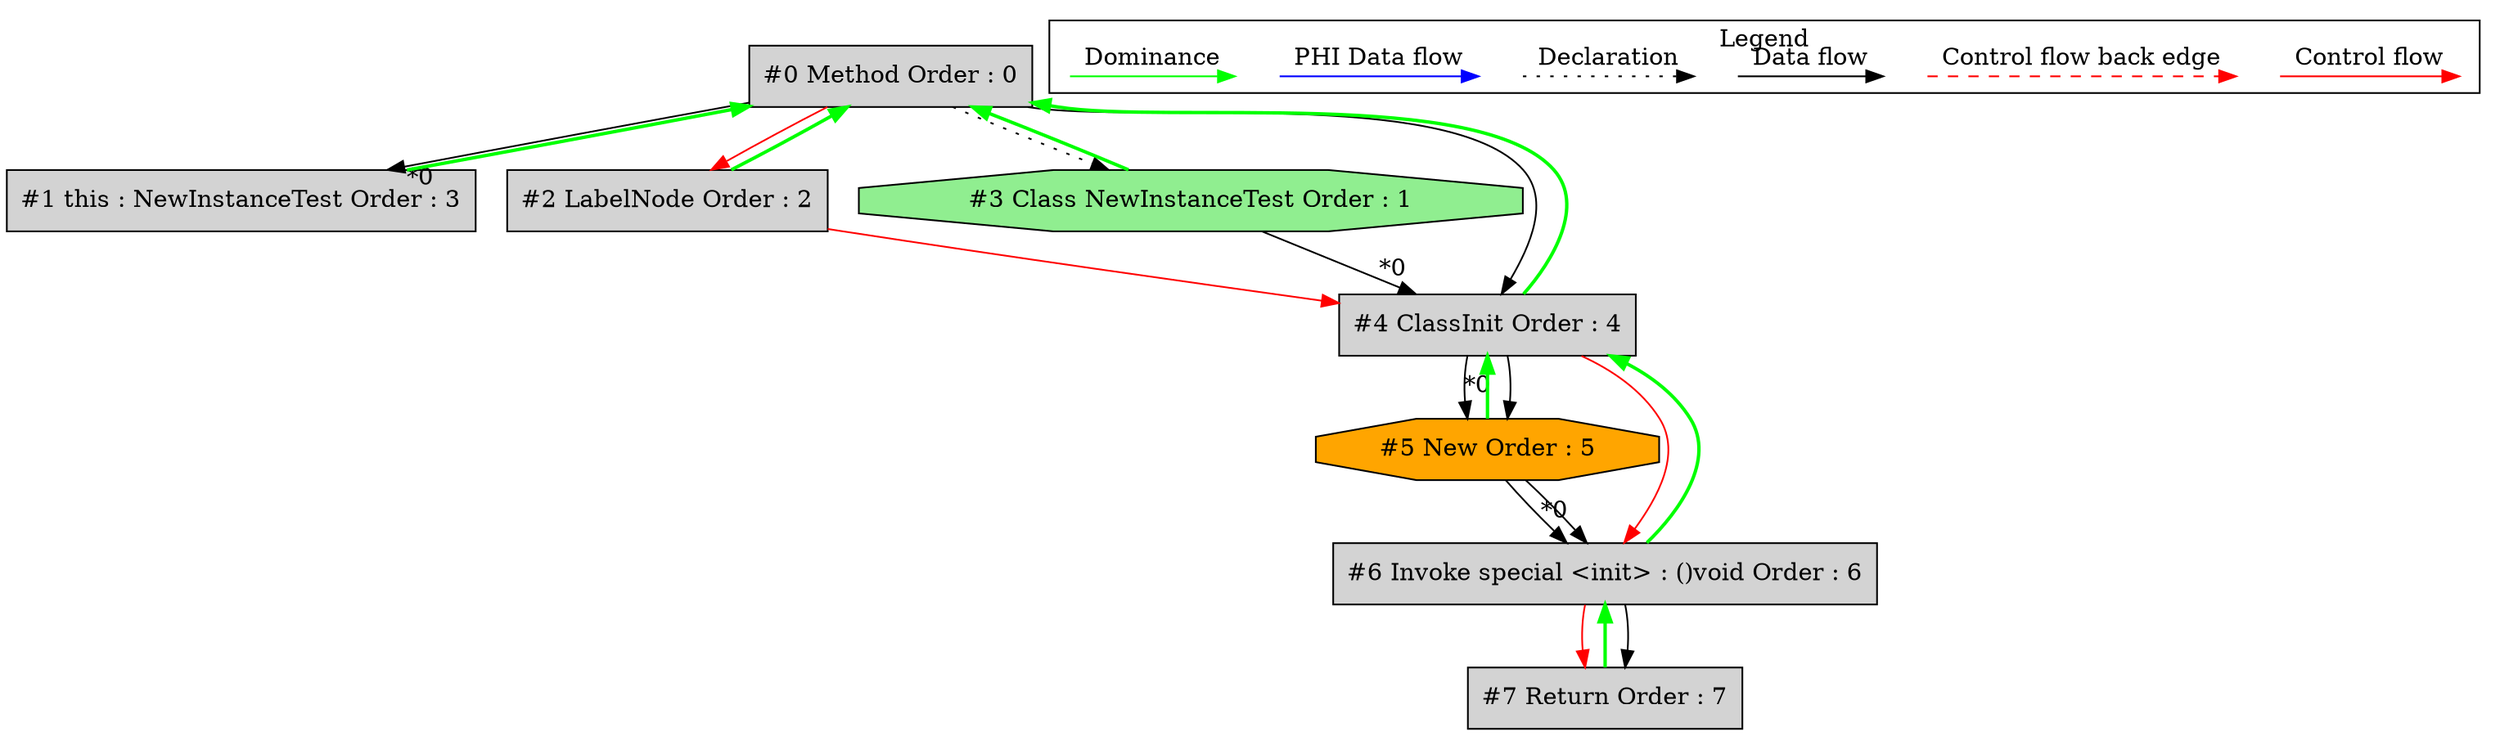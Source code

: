 digraph debugoutput {
 ordering="in";
 node0[label="#0 Method Order : 0",shape=box, fillcolor=lightgrey, style=filled];
 node1[label="#1 this : NewInstanceTest Order : 3",shape=box, fillcolor=lightgrey, style=filled];
 node1 -> node0[dir="forward" color="green" penwidth="2"];
 node0 -> node1[headlabel="*0", labeldistance=2];
 node2[label="#2 LabelNode Order : 2",shape=box, fillcolor=lightgrey, style=filled];
 node2 -> node0[dir="forward" color="green" penwidth="2"];
 node0 -> node2[labeldistance=2, color=red, fontcolor=red];
 node3[label="#3 Class NewInstanceTest Order : 1",shape=octagon, fillcolor=lightgreen, style=filled];
 node3 -> node0[dir="forward" color="green" penwidth="2"];
 node0 -> node3[style=dotted];
 node4[label="#4 ClassInit Order : 4",shape=box, fillcolor=lightgrey, style=filled];
 node4 -> node0[dir="forward" color="green" penwidth="2"];
 node3 -> node4[headlabel="*0", labeldistance=2];
 node2 -> node4[labeldistance=2, color=red, fontcolor=red];
 node0 -> node4;
 node5[label="#5 New Order : 5",shape=octagon, fillcolor=orange, style=filled];
 node5 -> node4[dir="forward" color="green" penwidth="2"];
 node4 -> node5[headlabel="*0", labeldistance=2];
 node4 -> node5;
 node6[label="#6 Invoke special <init> : ()void Order : 6",shape=box, fillcolor=lightgrey, style=filled];
 node6 -> node4[dir="forward" color="green" penwidth="2"];
 node5 -> node6[headlabel="*0", labeldistance=2];
 node4 -> node6[labeldistance=2, color=red, fontcolor=red];
 node5 -> node6;
 node7[label="#7 Return Order : 7",shape=box, fillcolor=lightgrey, style=filled];
 node7 -> node6[dir="forward" color="green" penwidth="2"];
 node6 -> node7[labeldistance=2, color=red, fontcolor=red];
 node6 -> node7;
 subgraph cluster_000 {
  label = "Legend";
  node [shape=point]
  {
   rank=same;
   c0 [style = invis];
   c1 [style = invis];
   c2 [style = invis];
   c3 [style = invis];
   d0 [style = invis];
   d1 [style = invis];
   d2 [style = invis];
   d3 [style = invis];
   d4 [style = invis];
   d5 [style = invis];
   d6 [style = invis];
   d7 [style = invis];
  }
  c0 -> c1 [label="Control flow", style=solid, color=red]
  c2 -> c3 [label="Control flow back edge", style=dashed, color=red]
  d0 -> d1 [label="Data flow"]
  d2 -> d3 [label="Declaration", style=dotted]
  d4 -> d5 [label="PHI Data flow", color=blue]
  d6 -> d7 [label="Dominance", color=green]
 }

}
